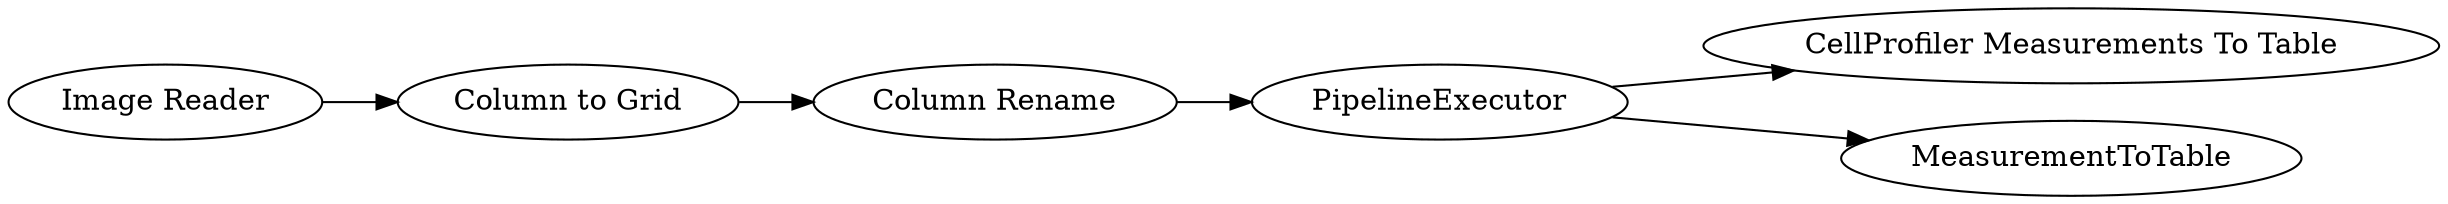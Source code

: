 digraph {
	"4899014209228206224_2" [label="Column to Grid"]
	"-3174073053558272492_6" [label="CellProfiler Measurements To Table"]
	"-3174073053558272492_4" [label=PipelineExecutor]
	"4899014209228206224_3" [label="Column Rename"]
	"-3174073053558272492_8" [label="Image Reader"]
	"-3174073053558272492_5" [label=MeasurementToTable]
	"-3174073053558272492_8" -> "4899014209228206224_2"
	"-3174073053558272492_4" -> "-3174073053558272492_6"
	"-3174073053558272492_4" -> "-3174073053558272492_5"
	"4899014209228206224_3" -> "-3174073053558272492_4"
	"4899014209228206224_2" -> "4899014209228206224_3"
	rankdir=LR
}
